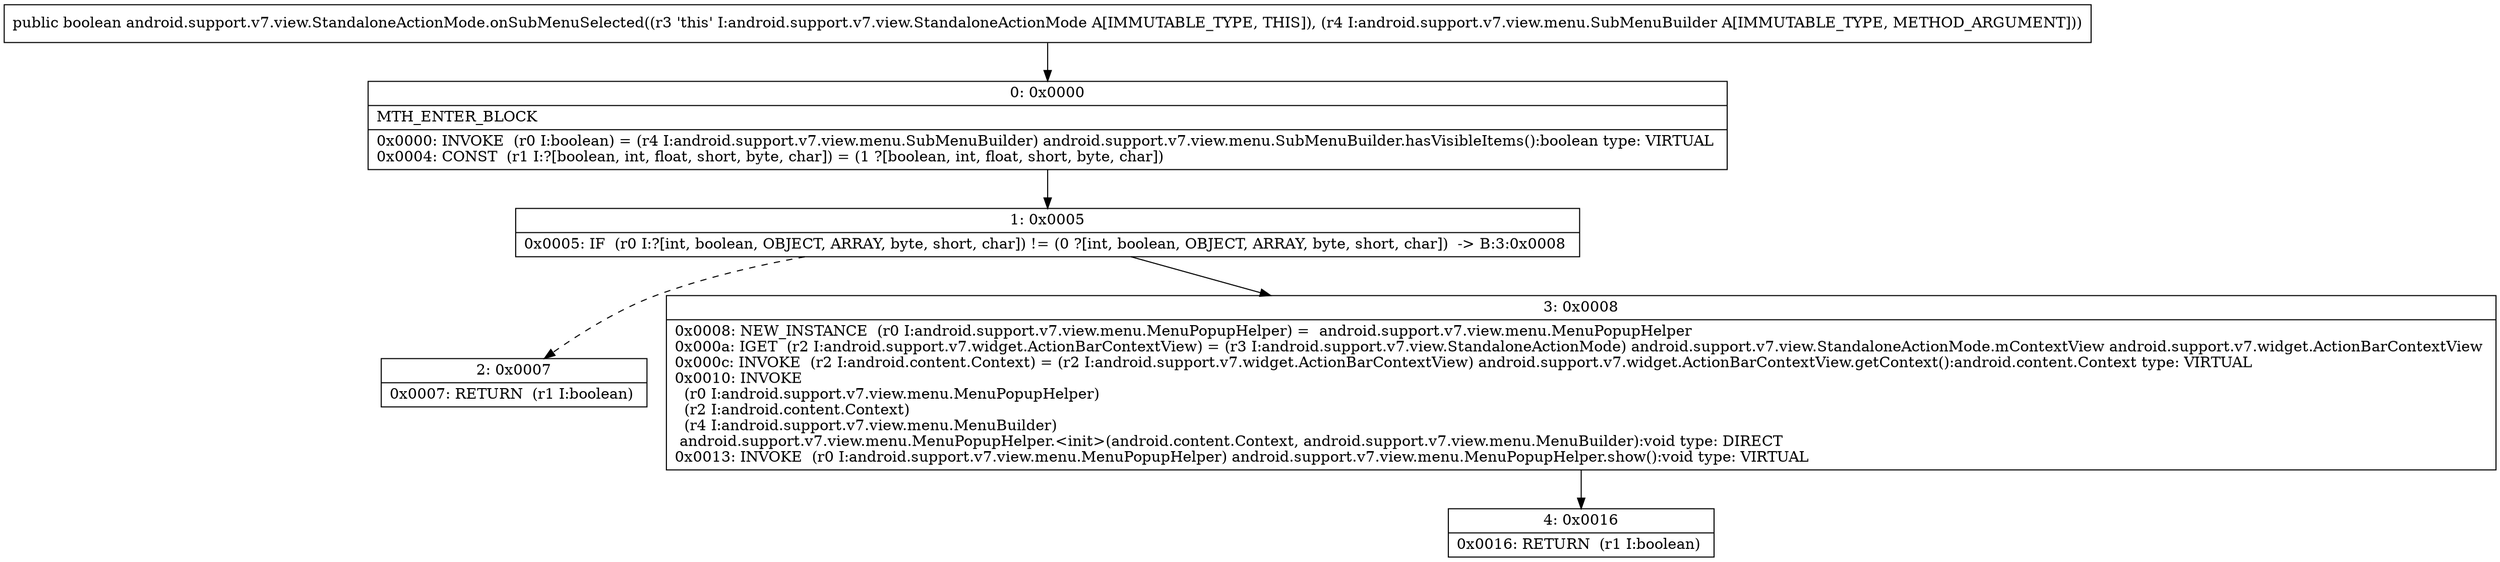digraph "CFG forandroid.support.v7.view.StandaloneActionMode.onSubMenuSelected(Landroid\/support\/v7\/view\/menu\/SubMenuBuilder;)Z" {
Node_0 [shape=record,label="{0\:\ 0x0000|MTH_ENTER_BLOCK\l|0x0000: INVOKE  (r0 I:boolean) = (r4 I:android.support.v7.view.menu.SubMenuBuilder) android.support.v7.view.menu.SubMenuBuilder.hasVisibleItems():boolean type: VIRTUAL \l0x0004: CONST  (r1 I:?[boolean, int, float, short, byte, char]) = (1 ?[boolean, int, float, short, byte, char]) \l}"];
Node_1 [shape=record,label="{1\:\ 0x0005|0x0005: IF  (r0 I:?[int, boolean, OBJECT, ARRAY, byte, short, char]) != (0 ?[int, boolean, OBJECT, ARRAY, byte, short, char])  \-\> B:3:0x0008 \l}"];
Node_2 [shape=record,label="{2\:\ 0x0007|0x0007: RETURN  (r1 I:boolean) \l}"];
Node_3 [shape=record,label="{3\:\ 0x0008|0x0008: NEW_INSTANCE  (r0 I:android.support.v7.view.menu.MenuPopupHelper) =  android.support.v7.view.menu.MenuPopupHelper \l0x000a: IGET  (r2 I:android.support.v7.widget.ActionBarContextView) = (r3 I:android.support.v7.view.StandaloneActionMode) android.support.v7.view.StandaloneActionMode.mContextView android.support.v7.widget.ActionBarContextView \l0x000c: INVOKE  (r2 I:android.content.Context) = (r2 I:android.support.v7.widget.ActionBarContextView) android.support.v7.widget.ActionBarContextView.getContext():android.content.Context type: VIRTUAL \l0x0010: INVOKE  \l  (r0 I:android.support.v7.view.menu.MenuPopupHelper)\l  (r2 I:android.content.Context)\l  (r4 I:android.support.v7.view.menu.MenuBuilder)\l android.support.v7.view.menu.MenuPopupHelper.\<init\>(android.content.Context, android.support.v7.view.menu.MenuBuilder):void type: DIRECT \l0x0013: INVOKE  (r0 I:android.support.v7.view.menu.MenuPopupHelper) android.support.v7.view.menu.MenuPopupHelper.show():void type: VIRTUAL \l}"];
Node_4 [shape=record,label="{4\:\ 0x0016|0x0016: RETURN  (r1 I:boolean) \l}"];
MethodNode[shape=record,label="{public boolean android.support.v7.view.StandaloneActionMode.onSubMenuSelected((r3 'this' I:android.support.v7.view.StandaloneActionMode A[IMMUTABLE_TYPE, THIS]), (r4 I:android.support.v7.view.menu.SubMenuBuilder A[IMMUTABLE_TYPE, METHOD_ARGUMENT])) }"];
MethodNode -> Node_0;
Node_0 -> Node_1;
Node_1 -> Node_2[style=dashed];
Node_1 -> Node_3;
Node_3 -> Node_4;
}

